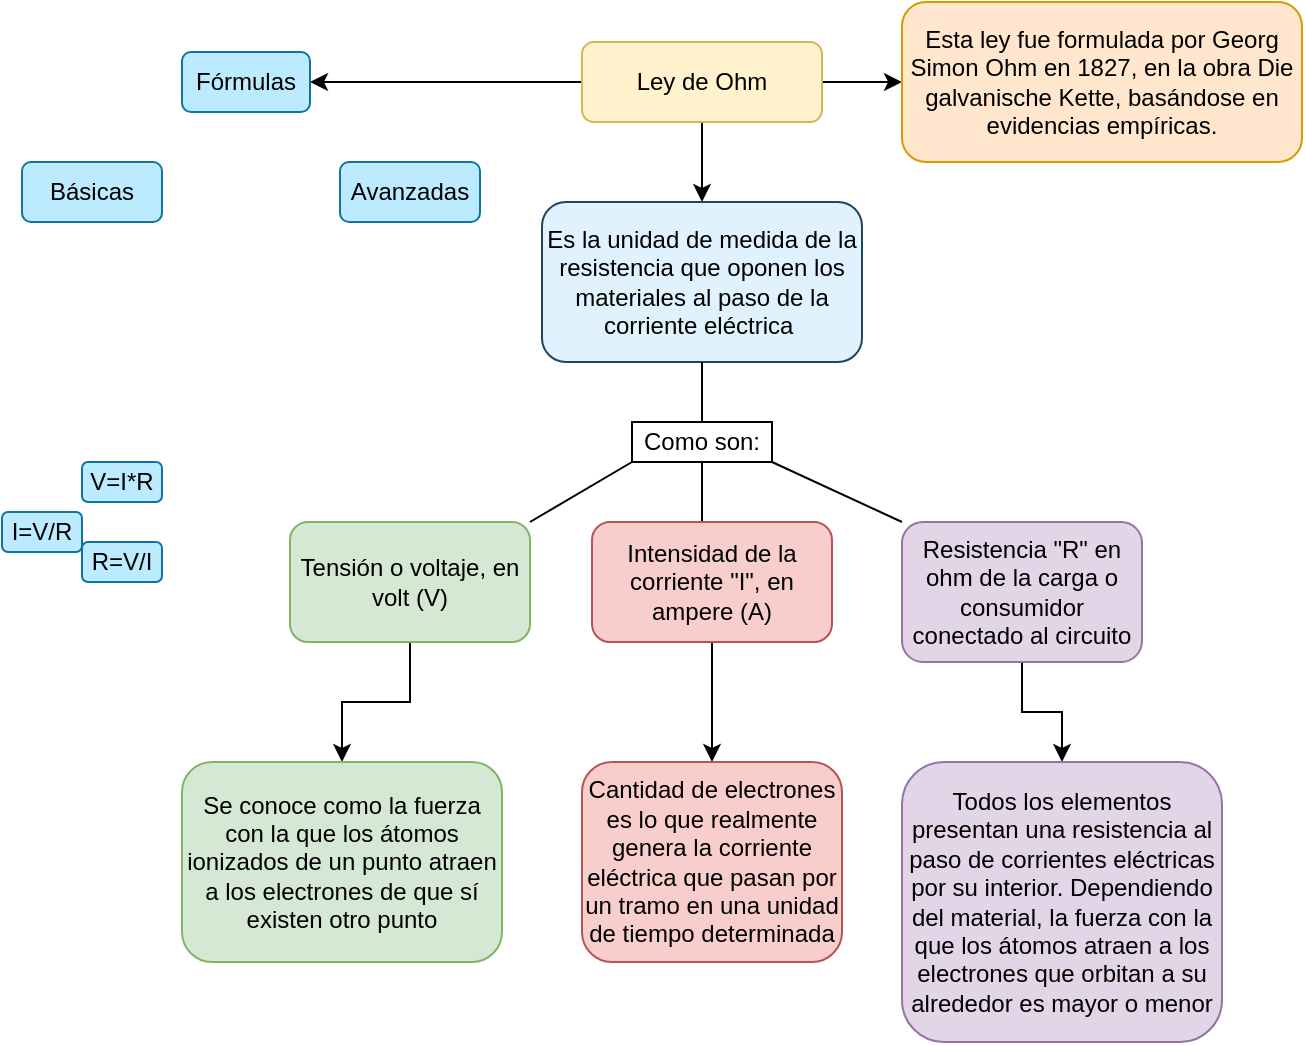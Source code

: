 <mxfile version="15.8.6" type="github"><diagram id="n3wHWzzNEnOycL6JPHrh" name="Page-1"><mxGraphModel dx="1019" dy="488" grid="1" gridSize="10" guides="1" tooltips="1" connect="1" arrows="1" fold="1" page="1" pageScale="1" pageWidth="827" pageHeight="1169" math="0" shadow="0"><root><mxCell id="0"/><mxCell id="1" parent="0"/><mxCell id="Dq-iCA1MvDMjNIlEdtV0-3" value="" style="edgeStyle=orthogonalEdgeStyle;rounded=0;orthogonalLoop=1;jettySize=auto;html=1;" edge="1" parent="1" source="Dq-iCA1MvDMjNIlEdtV0-1"><mxGeometry relative="1" as="geometry"><mxPoint x="460" y="60" as="targetPoint"/></mxGeometry></mxCell><mxCell id="Dq-iCA1MvDMjNIlEdtV0-6" value="" style="edgeStyle=orthogonalEdgeStyle;rounded=0;orthogonalLoop=1;jettySize=auto;html=1;" edge="1" parent="1" source="Dq-iCA1MvDMjNIlEdtV0-1" target="Dq-iCA1MvDMjNIlEdtV0-5"><mxGeometry relative="1" as="geometry"/></mxCell><mxCell id="Dq-iCA1MvDMjNIlEdtV0-50" value="" style="edgeStyle=orthogonalEdgeStyle;rounded=0;orthogonalLoop=1;jettySize=auto;html=1;" edge="1" parent="1" source="Dq-iCA1MvDMjNIlEdtV0-1" target="Dq-iCA1MvDMjNIlEdtV0-24"><mxGeometry relative="1" as="geometry"/></mxCell><mxCell id="Dq-iCA1MvDMjNIlEdtV0-1" value="Ley de Ohm" style="rounded=1;whiteSpace=wrap;html=1;fillColor=#fff2cc;strokeColor=#d6b656;" vertex="1" parent="1"><mxGeometry x="300" y="40" width="120" height="40" as="geometry"/></mxCell><mxCell id="Dq-iCA1MvDMjNIlEdtV0-4" value="Esta ley fue formulada por Georg Simon Ohm en 1827, en la obra Die galvanische Kette, basándose en evidencias empíricas." style="rounded=1;whiteSpace=wrap;html=1;fillColor=#ffe6cc;strokeColor=#d79b00;" vertex="1" parent="1"><mxGeometry x="460" y="20" width="200" height="80" as="geometry"/></mxCell><mxCell id="Dq-iCA1MvDMjNIlEdtV0-5" value="Es la unidad de medida de la resistencia que oponen los materiales al paso de la corriente eléctrica&amp;nbsp;" style="whiteSpace=wrap;html=1;rounded=1;fillColor=#E1F2FF;strokeColor=#23445d;" vertex="1" parent="1"><mxGeometry x="280" y="120" width="160" height="80" as="geometry"/></mxCell><mxCell id="Dq-iCA1MvDMjNIlEdtV0-8" value="Como son:" style="rounded=0;whiteSpace=wrap;html=1;" vertex="1" parent="1"><mxGeometry x="325" y="230" width="70" height="20" as="geometry"/></mxCell><mxCell id="Dq-iCA1MvDMjNIlEdtV0-9" value="" style="endArrow=none;html=1;rounded=0;entryX=0.5;entryY=1;entryDx=0;entryDy=0;" edge="1" parent="1" target="Dq-iCA1MvDMjNIlEdtV0-5"><mxGeometry width="50" height="50" relative="1" as="geometry"><mxPoint x="360" y="230" as="sourcePoint"/><mxPoint x="360" y="200" as="targetPoint"/></mxGeometry></mxCell><mxCell id="Dq-iCA1MvDMjNIlEdtV0-10" value="" style="endArrow=none;html=1;rounded=0;entryX=0.5;entryY=1;entryDx=0;entryDy=0;" edge="1" parent="1" target="Dq-iCA1MvDMjNIlEdtV0-8"><mxGeometry width="50" height="50" relative="1" as="geometry"><mxPoint x="360" y="280" as="sourcePoint"/><mxPoint x="360" y="260" as="targetPoint"/></mxGeometry></mxCell><mxCell id="Dq-iCA1MvDMjNIlEdtV0-21" value="" style="edgeStyle=orthogonalEdgeStyle;rounded=0;orthogonalLoop=1;jettySize=auto;html=1;" edge="1" parent="1" source="Dq-iCA1MvDMjNIlEdtV0-11" target="Dq-iCA1MvDMjNIlEdtV0-20"><mxGeometry relative="1" as="geometry"/></mxCell><mxCell id="Dq-iCA1MvDMjNIlEdtV0-11" value="Intensidad de la corriente &quot;I&quot;, en ampere (A)" style="rounded=1;whiteSpace=wrap;html=1;fillColor=#f8cecc;strokeColor=#b85450;" vertex="1" parent="1"><mxGeometry x="305" y="280" width="120" height="60" as="geometry"/></mxCell><mxCell id="Dq-iCA1MvDMjNIlEdtV0-23" value="" style="edgeStyle=orthogonalEdgeStyle;rounded=0;orthogonalLoop=1;jettySize=auto;html=1;" edge="1" parent="1" source="Dq-iCA1MvDMjNIlEdtV0-12" target="Dq-iCA1MvDMjNIlEdtV0-22"><mxGeometry relative="1" as="geometry"/></mxCell><mxCell id="Dq-iCA1MvDMjNIlEdtV0-12" value="Resistencia &quot;R&quot; en ohm de la carga o consumidor conectado al circuito" style="rounded=1;whiteSpace=wrap;html=1;fillColor=#e1d5e7;strokeColor=#9673a6;" vertex="1" parent="1"><mxGeometry x="460" y="280" width="120" height="70" as="geometry"/></mxCell><mxCell id="Dq-iCA1MvDMjNIlEdtV0-19" value="" style="edgeStyle=orthogonalEdgeStyle;rounded=0;orthogonalLoop=1;jettySize=auto;html=1;" edge="1" parent="1" source="Dq-iCA1MvDMjNIlEdtV0-13" target="Dq-iCA1MvDMjNIlEdtV0-18"><mxGeometry relative="1" as="geometry"/></mxCell><mxCell id="Dq-iCA1MvDMjNIlEdtV0-13" value="Tensión o voltaje, en volt (V)" style="rounded=1;whiteSpace=wrap;html=1;fillColor=#d5e8d4;strokeColor=#82b366;" vertex="1" parent="1"><mxGeometry x="154" y="280" width="120" height="60" as="geometry"/></mxCell><mxCell id="Dq-iCA1MvDMjNIlEdtV0-14" value="" style="endArrow=none;html=1;rounded=0;exitX=1;exitY=0;exitDx=0;exitDy=0;" edge="1" parent="1" source="Dq-iCA1MvDMjNIlEdtV0-13"><mxGeometry width="50" height="50" relative="1" as="geometry"><mxPoint x="275" y="300" as="sourcePoint"/><mxPoint x="325" y="250" as="targetPoint"/><Array as="points"/></mxGeometry></mxCell><mxCell id="Dq-iCA1MvDMjNIlEdtV0-15" value="" style="endArrow=none;html=1;rounded=0;exitX=0;exitY=0;exitDx=0;exitDy=0;" edge="1" parent="1" source="Dq-iCA1MvDMjNIlEdtV0-12"><mxGeometry width="50" height="50" relative="1" as="geometry"><mxPoint x="345" y="300" as="sourcePoint"/><mxPoint x="395" y="250" as="targetPoint"/></mxGeometry></mxCell><mxCell id="Dq-iCA1MvDMjNIlEdtV0-18" value="Se conoce como la fuerza con la que los átomos ionizados de un punto atraen a los electrones de que sí existen otro punto" style="whiteSpace=wrap;html=1;rounded=1;fillColor=#d5e8d4;strokeColor=#82b366;" vertex="1" parent="1"><mxGeometry x="100" y="400" width="160" height="100" as="geometry"/></mxCell><mxCell id="Dq-iCA1MvDMjNIlEdtV0-20" value="Cantidad de electrones es lo que realmente genera la corriente eléctrica que pasan por un tramo en una unidad de tiempo determinada" style="whiteSpace=wrap;html=1;rounded=1;fillColor=#f8cecc;strokeColor=#b85450;" vertex="1" parent="1"><mxGeometry x="300" y="400" width="130" height="100" as="geometry"/></mxCell><mxCell id="Dq-iCA1MvDMjNIlEdtV0-22" value="Todos los elementos presentan una resistencia al paso de corrientes eléctricas por su interior. Dependiendo del material, la fuerza con la que los átomos atraen a los electrones que orbitan a su alrededor es mayor o menor" style="whiteSpace=wrap;html=1;rounded=1;fillColor=#e1d5e7;strokeColor=#9673a6;" vertex="1" parent="1"><mxGeometry x="460" y="400" width="160" height="140" as="geometry"/></mxCell><mxCell id="Dq-iCA1MvDMjNIlEdtV0-24" value="Fórmulas" style="whiteSpace=wrap;html=1;rounded=1;fillColor=#BCEBFF;strokeColor=#10739e;" vertex="1" parent="1"><mxGeometry x="100" y="45" width="64" height="30" as="geometry"/></mxCell><mxCell id="Dq-iCA1MvDMjNIlEdtV0-29" value="V=I*R" style="rounded=1;whiteSpace=wrap;html=1;fillColor=#BCEBFF;strokeColor=#10739e;" vertex="1" parent="1"><mxGeometry x="50" y="250" width="40" height="20" as="geometry"/></mxCell><mxCell id="Dq-iCA1MvDMjNIlEdtV0-34" value="I=V/R" style="rounded=1;whiteSpace=wrap;html=1;fillColor=#BCEBFF;strokeColor=#10739e;" vertex="1" parent="1"><mxGeometry x="10" y="275" width="40" height="20" as="geometry"/></mxCell><mxCell id="Dq-iCA1MvDMjNIlEdtV0-35" value="R=V/I" style="rounded=1;whiteSpace=wrap;html=1;fillColor=#BCEBFF;strokeColor=#10739e;" vertex="1" parent="1"><mxGeometry x="50" y="290" width="40" height="20" as="geometry"/></mxCell><mxCell id="Dq-iCA1MvDMjNIlEdtV0-52" value="Básicas" style="whiteSpace=wrap;html=1;rounded=1;strokeColor=#10739e;fillColor=#BCEBFF;" vertex="1" parent="1"><mxGeometry x="20" y="100" width="70" height="30" as="geometry"/></mxCell><mxCell id="Dq-iCA1MvDMjNIlEdtV0-55" value="Avanzadas" style="rounded=1;whiteSpace=wrap;html=1;fillColor=#BCEBFF;gradientColor=none;strokeColor=#10739E;" vertex="1" parent="1"><mxGeometry x="179" y="100" width="70" height="30" as="geometry"/></mxCell></root></mxGraphModel></diagram></mxfile>